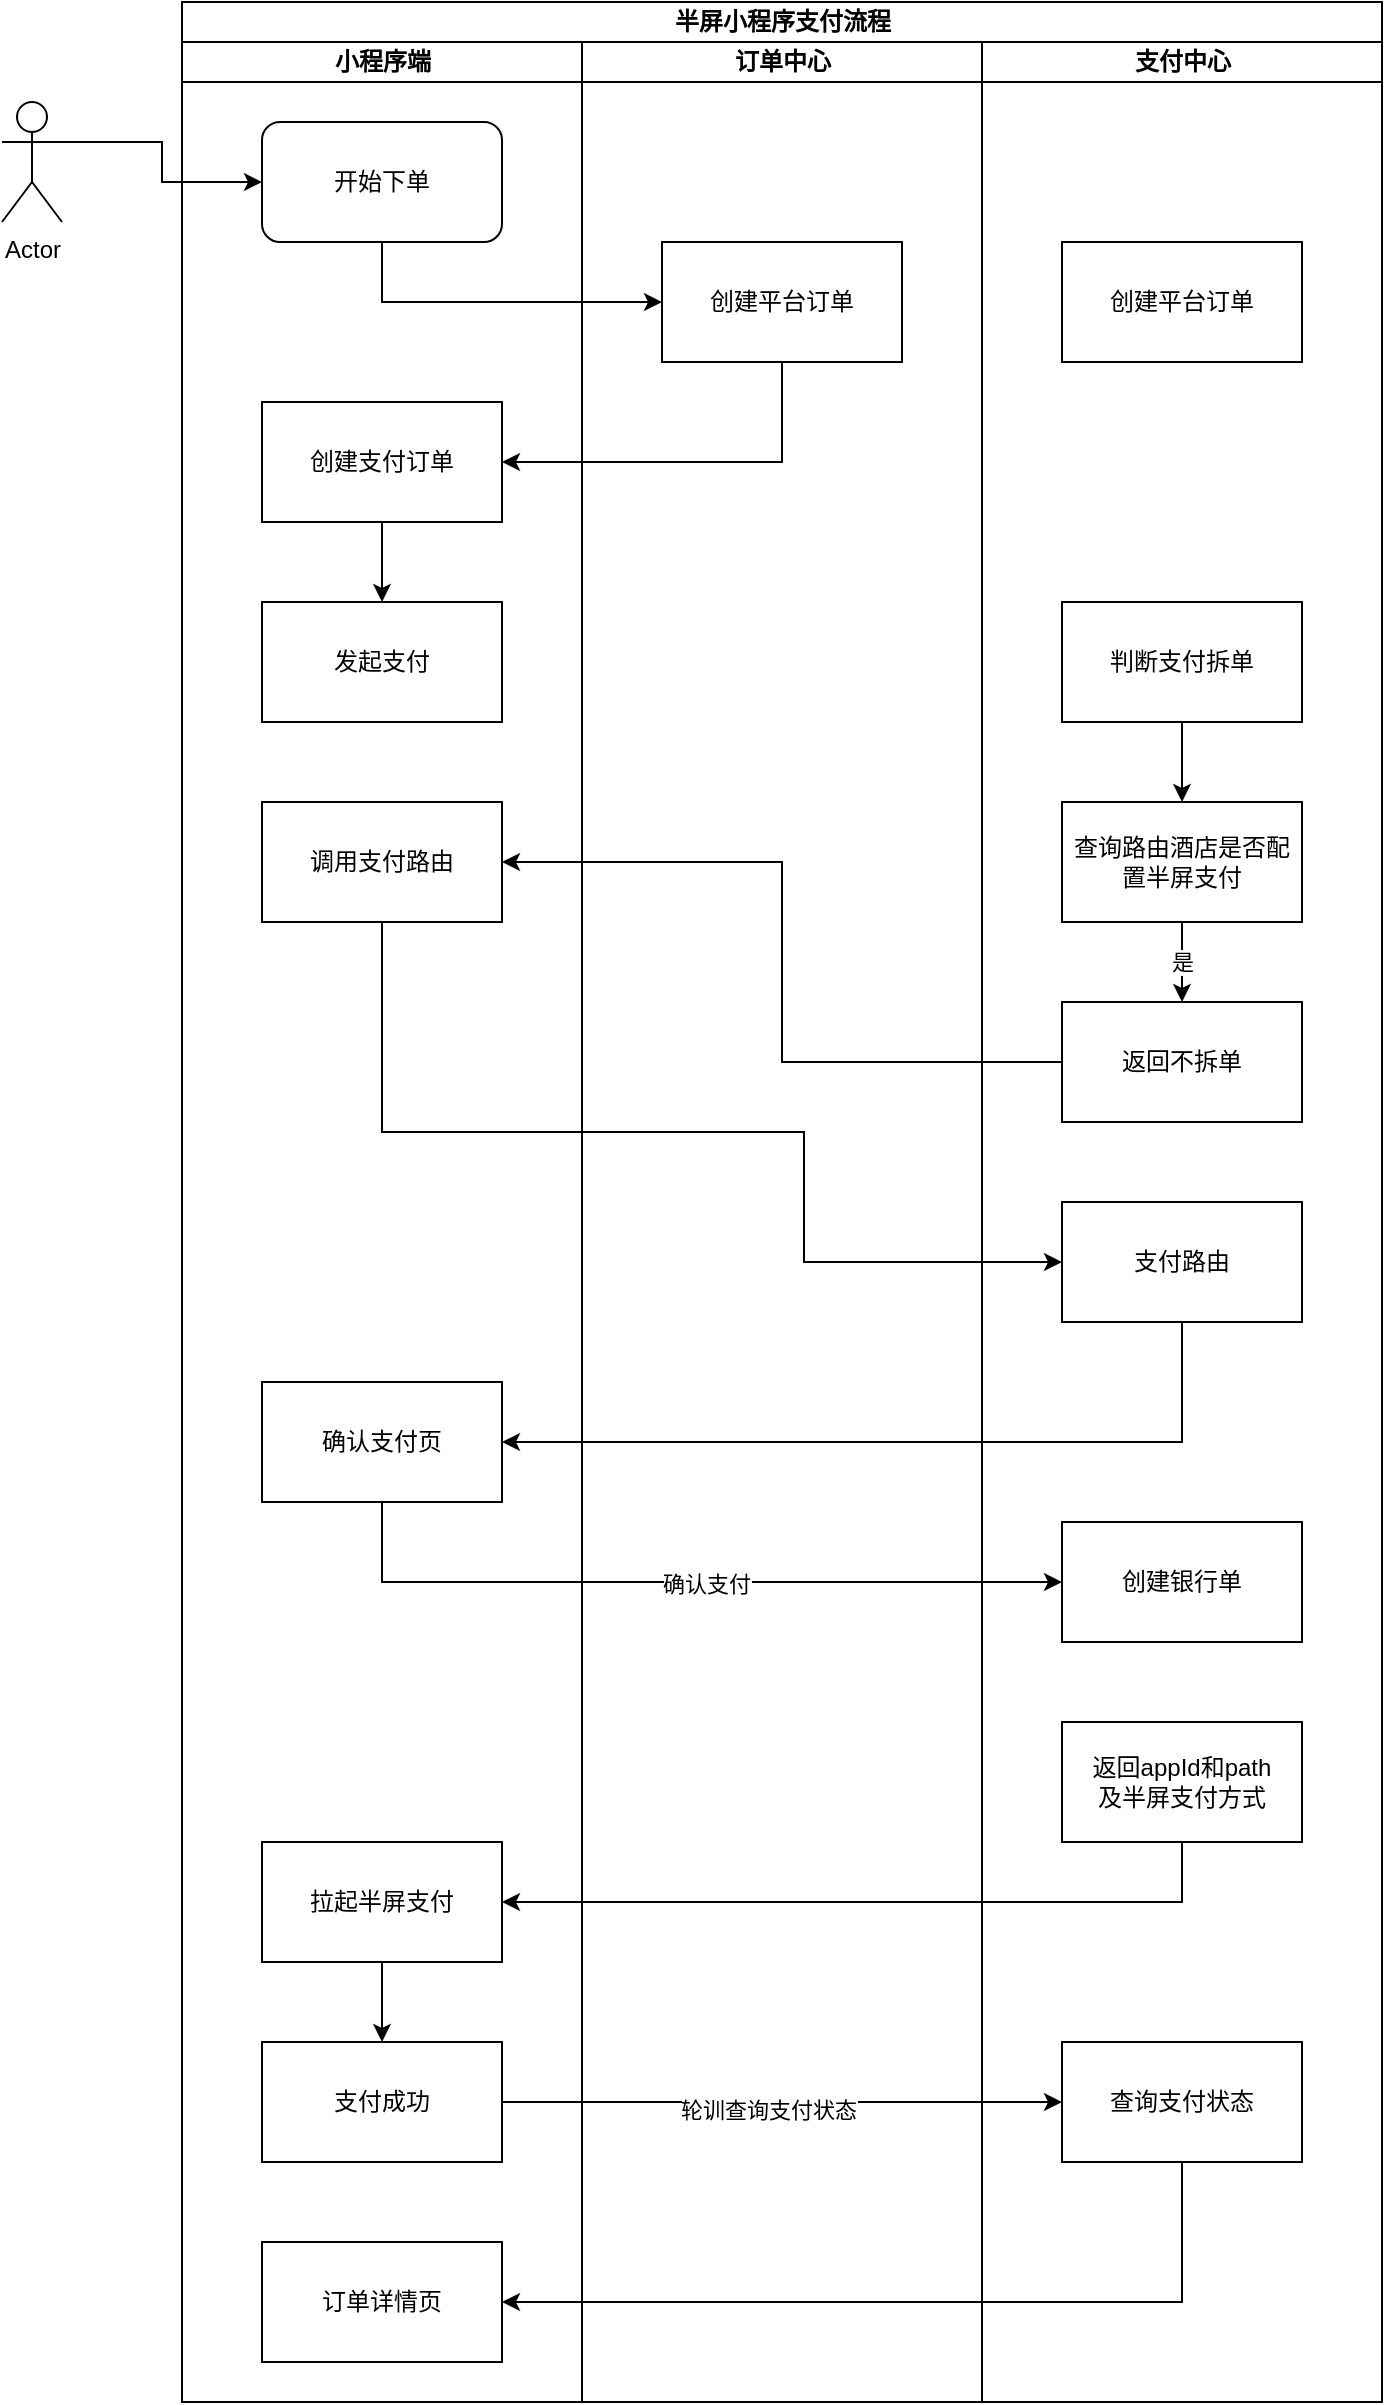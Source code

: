 <mxfile version="24.4.13" type="github">
  <diagram id="C5RBs43oDa-KdzZeNtuy" name="Page-1">
    <mxGraphModel dx="1146" dy="616" grid="1" gridSize="10" guides="1" tooltips="1" connect="1" arrows="1" fold="1" page="1" pageScale="1" pageWidth="827" pageHeight="1169" math="0" shadow="0">
      <root>
        <mxCell id="WIyWlLk6GJQsqaUBKTNV-0" />
        <mxCell id="WIyWlLk6GJQsqaUBKTNV-1" parent="WIyWlLk6GJQsqaUBKTNV-0" />
        <mxCell id="FpKd_2VouZCnrz_418Rt-0" value="半屏小程序支付流程" style="swimlane;childLayout=stackLayout;resizeParent=1;resizeParentMax=0;startSize=20;html=1;" parent="WIyWlLk6GJQsqaUBKTNV-1" vertex="1">
          <mxGeometry x="120" y="40" width="600" height="1200" as="geometry" />
        </mxCell>
        <mxCell id="kgB4WiY1e2ZN5uu-sx49-1" value="小程序端" style="swimlane;startSize=20;html=1;" vertex="1" parent="FpKd_2VouZCnrz_418Rt-0">
          <mxGeometry y="20" width="200" height="1180" as="geometry" />
        </mxCell>
        <mxCell id="kgB4WiY1e2ZN5uu-sx49-2" value="开始下单" style="rounded=1;whiteSpace=wrap;html=1;" vertex="1" parent="kgB4WiY1e2ZN5uu-sx49-1">
          <mxGeometry x="40" y="40" width="120" height="60" as="geometry" />
        </mxCell>
        <mxCell id="kgB4WiY1e2ZN5uu-sx49-13" style="edgeStyle=orthogonalEdgeStyle;rounded=0;orthogonalLoop=1;jettySize=auto;html=1;exitX=0.5;exitY=1;exitDx=0;exitDy=0;" edge="1" parent="kgB4WiY1e2ZN5uu-sx49-1" source="kgB4WiY1e2ZN5uu-sx49-9">
          <mxGeometry relative="1" as="geometry">
            <mxPoint x="100" y="280" as="targetPoint" />
          </mxGeometry>
        </mxCell>
        <mxCell id="kgB4WiY1e2ZN5uu-sx49-9" value="创建支付订单" style="rounded=0;whiteSpace=wrap;html=1;" vertex="1" parent="kgB4WiY1e2ZN5uu-sx49-1">
          <mxGeometry x="40" y="180" width="120" height="60" as="geometry" />
        </mxCell>
        <mxCell id="kgB4WiY1e2ZN5uu-sx49-14" value="发起支付" style="rounded=0;whiteSpace=wrap;html=1;" vertex="1" parent="kgB4WiY1e2ZN5uu-sx49-1">
          <mxGeometry x="40" y="280" width="120" height="60" as="geometry" />
        </mxCell>
        <mxCell id="kgB4WiY1e2ZN5uu-sx49-23" value="调用支付路由" style="rounded=0;whiteSpace=wrap;html=1;" vertex="1" parent="kgB4WiY1e2ZN5uu-sx49-1">
          <mxGeometry x="40" y="380" width="120" height="60" as="geometry" />
        </mxCell>
        <mxCell id="kgB4WiY1e2ZN5uu-sx49-27" value="确认支付页" style="rounded=0;whiteSpace=wrap;html=1;" vertex="1" parent="kgB4WiY1e2ZN5uu-sx49-1">
          <mxGeometry x="40" y="670" width="120" height="60" as="geometry" />
        </mxCell>
        <mxCell id="kgB4WiY1e2ZN5uu-sx49-38" style="edgeStyle=orthogonalEdgeStyle;rounded=0;orthogonalLoop=1;jettySize=auto;html=1;exitX=0.5;exitY=1;exitDx=0;exitDy=0;entryX=0.5;entryY=0;entryDx=0;entryDy=0;" edge="1" parent="kgB4WiY1e2ZN5uu-sx49-1" source="kgB4WiY1e2ZN5uu-sx49-35" target="kgB4WiY1e2ZN5uu-sx49-37">
          <mxGeometry relative="1" as="geometry" />
        </mxCell>
        <mxCell id="kgB4WiY1e2ZN5uu-sx49-35" value="拉起半屏支付" style="rounded=0;whiteSpace=wrap;html=1;" vertex="1" parent="kgB4WiY1e2ZN5uu-sx49-1">
          <mxGeometry x="40" y="900" width="120" height="60" as="geometry" />
        </mxCell>
        <mxCell id="kgB4WiY1e2ZN5uu-sx49-37" value="支付成功" style="rounded=0;whiteSpace=wrap;html=1;" vertex="1" parent="kgB4WiY1e2ZN5uu-sx49-1">
          <mxGeometry x="40" y="1000" width="120" height="60" as="geometry" />
        </mxCell>
        <mxCell id="kgB4WiY1e2ZN5uu-sx49-42" value="订单详情页" style="rounded=0;whiteSpace=wrap;html=1;" vertex="1" parent="kgB4WiY1e2ZN5uu-sx49-1">
          <mxGeometry x="40" y="1100" width="120" height="60" as="geometry" />
        </mxCell>
        <mxCell id="FpKd_2VouZCnrz_418Rt-1" value="订单中心" style="swimlane;startSize=20;html=1;" parent="FpKd_2VouZCnrz_418Rt-0" vertex="1">
          <mxGeometry x="200" y="20" width="200" height="1180" as="geometry" />
        </mxCell>
        <mxCell id="kgB4WiY1e2ZN5uu-sx49-5" value="创建平台订单" style="rounded=0;whiteSpace=wrap;html=1;" vertex="1" parent="FpKd_2VouZCnrz_418Rt-1">
          <mxGeometry x="40" y="100" width="120" height="60" as="geometry" />
        </mxCell>
        <mxCell id="kgB4WiY1e2ZN5uu-sx49-11" value="支付中心" style="swimlane;startSize=20;html=1;" vertex="1" parent="FpKd_2VouZCnrz_418Rt-0">
          <mxGeometry x="400" y="20" width="200" height="1180" as="geometry" />
        </mxCell>
        <mxCell id="kgB4WiY1e2ZN5uu-sx49-12" value="创建平台订单" style="rounded=0;whiteSpace=wrap;html=1;" vertex="1" parent="kgB4WiY1e2ZN5uu-sx49-11">
          <mxGeometry x="40" y="100" width="120" height="60" as="geometry" />
        </mxCell>
        <mxCell id="kgB4WiY1e2ZN5uu-sx49-18" style="edgeStyle=orthogonalEdgeStyle;rounded=0;orthogonalLoop=1;jettySize=auto;html=1;exitX=0.5;exitY=1;exitDx=0;exitDy=0;entryX=0.5;entryY=0;entryDx=0;entryDy=0;" edge="1" parent="kgB4WiY1e2ZN5uu-sx49-11" source="kgB4WiY1e2ZN5uu-sx49-16" target="kgB4WiY1e2ZN5uu-sx49-17">
          <mxGeometry relative="1" as="geometry" />
        </mxCell>
        <mxCell id="kgB4WiY1e2ZN5uu-sx49-16" value="判断支付拆单" style="rounded=0;whiteSpace=wrap;html=1;" vertex="1" parent="kgB4WiY1e2ZN5uu-sx49-11">
          <mxGeometry x="40" y="280" width="120" height="60" as="geometry" />
        </mxCell>
        <mxCell id="kgB4WiY1e2ZN5uu-sx49-21" value="是" style="edgeStyle=orthogonalEdgeStyle;rounded=0;orthogonalLoop=1;jettySize=auto;html=1;exitX=0.5;exitY=1;exitDx=0;exitDy=0;entryX=0.5;entryY=0;entryDx=0;entryDy=0;" edge="1" parent="kgB4WiY1e2ZN5uu-sx49-11" source="kgB4WiY1e2ZN5uu-sx49-17" target="kgB4WiY1e2ZN5uu-sx49-20">
          <mxGeometry relative="1" as="geometry" />
        </mxCell>
        <mxCell id="kgB4WiY1e2ZN5uu-sx49-17" value="查询路由酒店是否配置半屏支付" style="rounded=0;whiteSpace=wrap;html=1;" vertex="1" parent="kgB4WiY1e2ZN5uu-sx49-11">
          <mxGeometry x="40" y="380" width="120" height="60" as="geometry" />
        </mxCell>
        <mxCell id="kgB4WiY1e2ZN5uu-sx49-20" value="返回不拆单" style="rounded=0;whiteSpace=wrap;html=1;" vertex="1" parent="kgB4WiY1e2ZN5uu-sx49-11">
          <mxGeometry x="40" y="480" width="120" height="60" as="geometry" />
        </mxCell>
        <mxCell id="kgB4WiY1e2ZN5uu-sx49-25" value="支付路由" style="rounded=0;whiteSpace=wrap;html=1;" vertex="1" parent="kgB4WiY1e2ZN5uu-sx49-11">
          <mxGeometry x="40" y="580" width="120" height="60" as="geometry" />
        </mxCell>
        <mxCell id="kgB4WiY1e2ZN5uu-sx49-30" value="创建银行单" style="rounded=0;whiteSpace=wrap;html=1;" vertex="1" parent="kgB4WiY1e2ZN5uu-sx49-11">
          <mxGeometry x="40" y="740" width="120" height="60" as="geometry" />
        </mxCell>
        <mxCell id="kgB4WiY1e2ZN5uu-sx49-33" value="返回appId和path&lt;br&gt;及半屏支付方式" style="rounded=0;whiteSpace=wrap;html=1;" vertex="1" parent="kgB4WiY1e2ZN5uu-sx49-11">
          <mxGeometry x="40" y="840" width="120" height="60" as="geometry" />
        </mxCell>
        <mxCell id="kgB4WiY1e2ZN5uu-sx49-39" value="查询支付状态" style="rounded=0;whiteSpace=wrap;html=1;" vertex="1" parent="kgB4WiY1e2ZN5uu-sx49-11">
          <mxGeometry x="40" y="1000" width="120" height="60" as="geometry" />
        </mxCell>
        <mxCell id="kgB4WiY1e2ZN5uu-sx49-6" style="edgeStyle=orthogonalEdgeStyle;rounded=0;orthogonalLoop=1;jettySize=auto;html=1;exitX=0.5;exitY=1;exitDx=0;exitDy=0;entryX=0;entryY=0.5;entryDx=0;entryDy=0;" edge="1" parent="FpKd_2VouZCnrz_418Rt-0" source="kgB4WiY1e2ZN5uu-sx49-2" target="kgB4WiY1e2ZN5uu-sx49-5">
          <mxGeometry relative="1" as="geometry" />
        </mxCell>
        <mxCell id="kgB4WiY1e2ZN5uu-sx49-10" style="edgeStyle=orthogonalEdgeStyle;rounded=0;orthogonalLoop=1;jettySize=auto;html=1;exitX=0.5;exitY=1;exitDx=0;exitDy=0;entryX=1;entryY=0.5;entryDx=0;entryDy=0;" edge="1" parent="FpKd_2VouZCnrz_418Rt-0" source="kgB4WiY1e2ZN5uu-sx49-5" target="kgB4WiY1e2ZN5uu-sx49-9">
          <mxGeometry relative="1" as="geometry" />
        </mxCell>
        <mxCell id="kgB4WiY1e2ZN5uu-sx49-22" style="edgeStyle=orthogonalEdgeStyle;rounded=0;orthogonalLoop=1;jettySize=auto;html=1;exitX=0;exitY=0.5;exitDx=0;exitDy=0;entryX=1;entryY=0.5;entryDx=0;entryDy=0;" edge="1" parent="FpKd_2VouZCnrz_418Rt-0" source="kgB4WiY1e2ZN5uu-sx49-20" target="kgB4WiY1e2ZN5uu-sx49-23">
          <mxGeometry relative="1" as="geometry">
            <mxPoint x="170" y="430" as="targetPoint" />
          </mxGeometry>
        </mxCell>
        <mxCell id="kgB4WiY1e2ZN5uu-sx49-24" style="edgeStyle=orthogonalEdgeStyle;rounded=0;orthogonalLoop=1;jettySize=auto;html=1;exitX=0.5;exitY=1;exitDx=0;exitDy=0;entryX=0;entryY=0.5;entryDx=0;entryDy=0;" edge="1" parent="FpKd_2VouZCnrz_418Rt-0" source="kgB4WiY1e2ZN5uu-sx49-23" target="kgB4WiY1e2ZN5uu-sx49-25">
          <mxGeometry relative="1" as="geometry">
            <mxPoint x="310" y="670" as="targetPoint" />
            <Array as="points">
              <mxPoint x="100" y="565" />
              <mxPoint x="311" y="565" />
              <mxPoint x="311" y="630" />
            </Array>
          </mxGeometry>
        </mxCell>
        <mxCell id="kgB4WiY1e2ZN5uu-sx49-28" style="edgeStyle=orthogonalEdgeStyle;rounded=0;orthogonalLoop=1;jettySize=auto;html=1;exitX=0.5;exitY=1;exitDx=0;exitDy=0;entryX=1;entryY=0.5;entryDx=0;entryDy=0;" edge="1" parent="FpKd_2VouZCnrz_418Rt-0" source="kgB4WiY1e2ZN5uu-sx49-25" target="kgB4WiY1e2ZN5uu-sx49-27">
          <mxGeometry relative="1" as="geometry" />
        </mxCell>
        <mxCell id="kgB4WiY1e2ZN5uu-sx49-31" style="edgeStyle=orthogonalEdgeStyle;rounded=0;orthogonalLoop=1;jettySize=auto;html=1;exitX=0.5;exitY=1;exitDx=0;exitDy=0;entryX=0;entryY=0.5;entryDx=0;entryDy=0;" edge="1" parent="FpKd_2VouZCnrz_418Rt-0" source="kgB4WiY1e2ZN5uu-sx49-27" target="kgB4WiY1e2ZN5uu-sx49-30">
          <mxGeometry relative="1" as="geometry" />
        </mxCell>
        <mxCell id="kgB4WiY1e2ZN5uu-sx49-32" value="确认支付" style="edgeLabel;html=1;align=center;verticalAlign=middle;resizable=0;points=[];" vertex="1" connectable="0" parent="kgB4WiY1e2ZN5uu-sx49-31">
          <mxGeometry x="0.063" y="-1" relative="1" as="geometry">
            <mxPoint as="offset" />
          </mxGeometry>
        </mxCell>
        <mxCell id="kgB4WiY1e2ZN5uu-sx49-36" style="edgeStyle=orthogonalEdgeStyle;rounded=0;orthogonalLoop=1;jettySize=auto;html=1;exitX=0.5;exitY=1;exitDx=0;exitDy=0;entryX=1;entryY=0.5;entryDx=0;entryDy=0;" edge="1" parent="FpKd_2VouZCnrz_418Rt-0" source="kgB4WiY1e2ZN5uu-sx49-33" target="kgB4WiY1e2ZN5uu-sx49-35">
          <mxGeometry relative="1" as="geometry" />
        </mxCell>
        <mxCell id="kgB4WiY1e2ZN5uu-sx49-40" style="edgeStyle=orthogonalEdgeStyle;rounded=0;orthogonalLoop=1;jettySize=auto;html=1;exitX=1;exitY=0.5;exitDx=0;exitDy=0;entryX=0;entryY=0.5;entryDx=0;entryDy=0;" edge="1" parent="FpKd_2VouZCnrz_418Rt-0" source="kgB4WiY1e2ZN5uu-sx49-37" target="kgB4WiY1e2ZN5uu-sx49-39">
          <mxGeometry relative="1" as="geometry" />
        </mxCell>
        <mxCell id="kgB4WiY1e2ZN5uu-sx49-41" value="轮训查询支付状态" style="edgeLabel;html=1;align=center;verticalAlign=middle;resizable=0;points=[];" vertex="1" connectable="0" parent="kgB4WiY1e2ZN5uu-sx49-40">
          <mxGeometry x="-0.05" y="-4" relative="1" as="geometry">
            <mxPoint as="offset" />
          </mxGeometry>
        </mxCell>
        <mxCell id="kgB4WiY1e2ZN5uu-sx49-43" style="edgeStyle=orthogonalEdgeStyle;rounded=0;orthogonalLoop=1;jettySize=auto;html=1;exitX=0.5;exitY=1;exitDx=0;exitDy=0;entryX=1;entryY=0.5;entryDx=0;entryDy=0;" edge="1" parent="FpKd_2VouZCnrz_418Rt-0" source="kgB4WiY1e2ZN5uu-sx49-39" target="kgB4WiY1e2ZN5uu-sx49-42">
          <mxGeometry relative="1" as="geometry" />
        </mxCell>
        <mxCell id="QO5bE3Pow_UoGUW-x528-1" style="edgeStyle=orthogonalEdgeStyle;rounded=0;orthogonalLoop=1;jettySize=auto;html=1;exitX=1;exitY=0.333;exitDx=0;exitDy=0;exitPerimeter=0;entryX=0;entryY=0.5;entryDx=0;entryDy=0;" parent="WIyWlLk6GJQsqaUBKTNV-1" source="QO5bE3Pow_UoGUW-x528-0" target="kgB4WiY1e2ZN5uu-sx49-2" edge="1">
          <mxGeometry relative="1" as="geometry">
            <mxPoint x="360" y="130" as="targetPoint" />
          </mxGeometry>
        </mxCell>
        <mxCell id="QO5bE3Pow_UoGUW-x528-0" value="Actor" style="shape=umlActor;verticalLabelPosition=bottom;verticalAlign=top;html=1;outlineConnect=0;" parent="WIyWlLk6GJQsqaUBKTNV-1" vertex="1">
          <mxGeometry x="30" y="90" width="30" height="60" as="geometry" />
        </mxCell>
      </root>
    </mxGraphModel>
  </diagram>
</mxfile>
